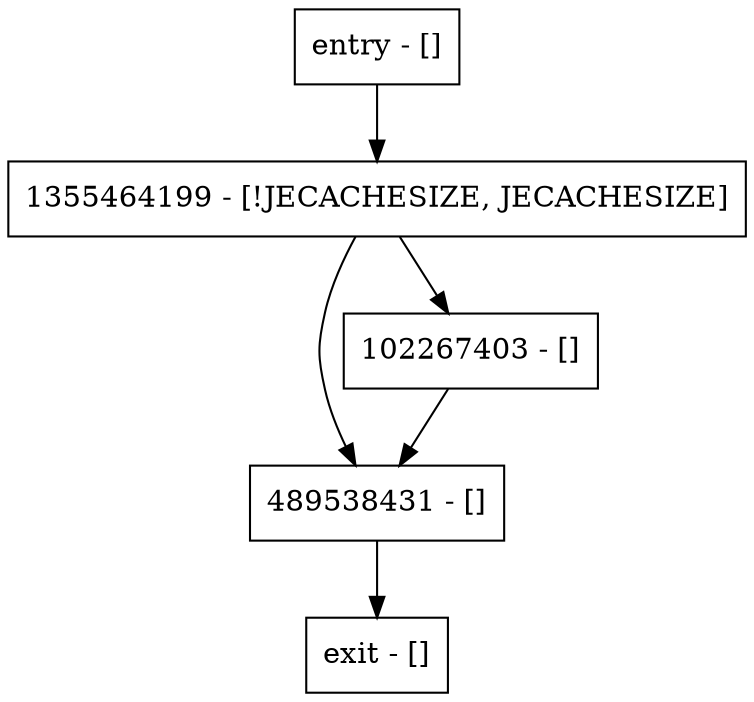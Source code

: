 digraph <init> {
node [shape=record];
entry [label="entry - []"];
exit [label="exit - []"];
1355464199 [label="1355464199 - [!JECACHESIZE, JECACHESIZE]"];
489538431 [label="489538431 - []"];
102267403 [label="102267403 - []"];
entry;
exit;
entry -> 1355464199;
1355464199 -> 489538431;
1355464199 -> 102267403;
489538431 -> exit;
102267403 -> 489538431;
}
